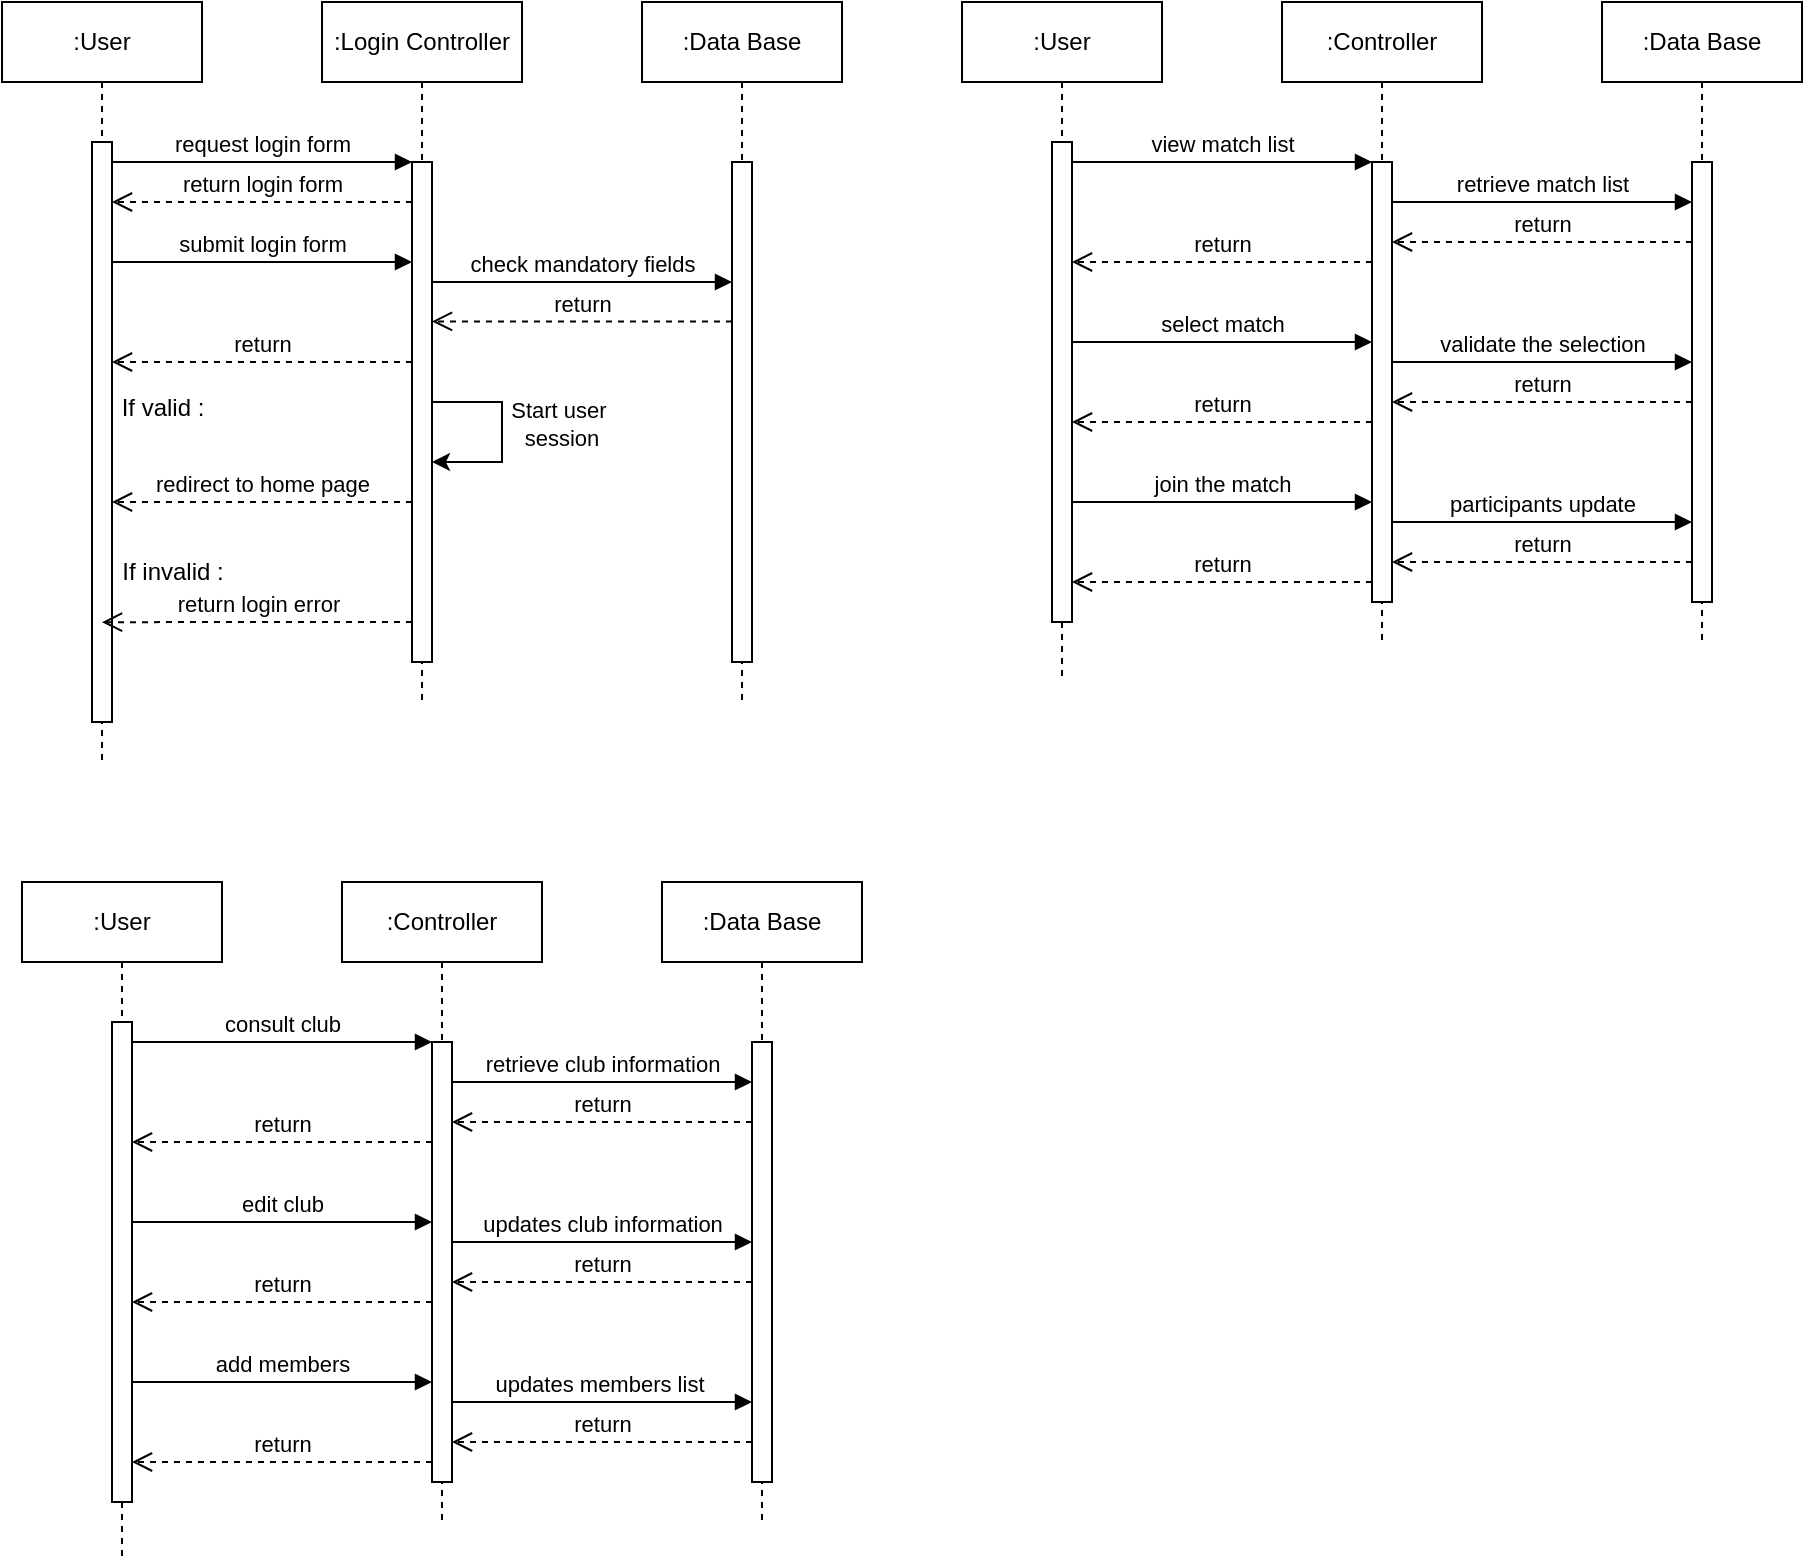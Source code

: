 <mxfile version="26.0.12">
  <diagram name="Page-1" id="2YBvvXClWsGukQMizWep">
    <mxGraphModel dx="1436" dy="744" grid="1" gridSize="10" guides="1" tooltips="1" connect="1" arrows="1" fold="1" page="1" pageScale="1" pageWidth="850" pageHeight="1100" math="0" shadow="0">
      <root>
        <mxCell id="0" />
        <mxCell id="1" parent="0" />
        <mxCell id="aM9ryv3xv72pqoxQDRHE-1" value=":User" style="shape=umlLifeline;perimeter=lifelinePerimeter;whiteSpace=wrap;html=1;container=0;dropTarget=0;collapsible=0;recursiveResize=0;outlineConnect=0;portConstraint=eastwest;newEdgeStyle={&quot;edgeStyle&quot;:&quot;elbowEdgeStyle&quot;,&quot;elbow&quot;:&quot;vertical&quot;,&quot;curved&quot;:0,&quot;rounded&quot;:0};" parent="1" vertex="1">
          <mxGeometry x="40" y="40" width="100" height="380" as="geometry" />
        </mxCell>
        <mxCell id="aM9ryv3xv72pqoxQDRHE-2" value="" style="html=1;points=[];perimeter=orthogonalPerimeter;outlineConnect=0;targetShapes=umlLifeline;portConstraint=eastwest;newEdgeStyle={&quot;edgeStyle&quot;:&quot;elbowEdgeStyle&quot;,&quot;elbow&quot;:&quot;vertical&quot;,&quot;curved&quot;:0,&quot;rounded&quot;:0};" parent="aM9ryv3xv72pqoxQDRHE-1" vertex="1">
          <mxGeometry x="45" y="70" width="10" height="290" as="geometry" />
        </mxCell>
        <mxCell id="aM9ryv3xv72pqoxQDRHE-5" value=":Login Controller" style="shape=umlLifeline;perimeter=lifelinePerimeter;whiteSpace=wrap;html=1;container=0;dropTarget=0;collapsible=0;recursiveResize=0;outlineConnect=0;portConstraint=eastwest;newEdgeStyle={&quot;edgeStyle&quot;:&quot;elbowEdgeStyle&quot;,&quot;elbow&quot;:&quot;vertical&quot;,&quot;curved&quot;:0,&quot;rounded&quot;:0};" parent="1" vertex="1">
          <mxGeometry x="200" y="40" width="100" height="350" as="geometry" />
        </mxCell>
        <mxCell id="aM9ryv3xv72pqoxQDRHE-6" value="" style="html=1;points=[];perimeter=orthogonalPerimeter;outlineConnect=0;targetShapes=umlLifeline;portConstraint=eastwest;newEdgeStyle={&quot;edgeStyle&quot;:&quot;elbowEdgeStyle&quot;,&quot;elbow&quot;:&quot;vertical&quot;,&quot;curved&quot;:0,&quot;rounded&quot;:0};" parent="aM9ryv3xv72pqoxQDRHE-5" vertex="1">
          <mxGeometry x="45" y="80" width="10" height="250" as="geometry" />
        </mxCell>
        <mxCell id="JOhjw0ttn9zo3ps_dZdy-52" value="" style="endArrow=none;html=1;rounded=0;startArrow=classic;startFill=1;" edge="1" parent="aM9ryv3xv72pqoxQDRHE-5">
          <mxGeometry width="50" height="50" relative="1" as="geometry">
            <mxPoint x="55" y="230" as="sourcePoint" />
            <mxPoint x="55" y="200" as="targetPoint" />
            <Array as="points">
              <mxPoint x="90" y="230" />
              <mxPoint x="90" y="200" />
            </Array>
          </mxGeometry>
        </mxCell>
        <mxCell id="aM9ryv3xv72pqoxQDRHE-7" value="request login form" style="html=1;verticalAlign=bottom;endArrow=block;edgeStyle=elbowEdgeStyle;elbow=vertical;curved=0;rounded=0;" parent="1" source="aM9ryv3xv72pqoxQDRHE-2" target="aM9ryv3xv72pqoxQDRHE-6" edge="1">
          <mxGeometry relative="1" as="geometry">
            <mxPoint x="155" y="130" as="sourcePoint" />
            <Array as="points">
              <mxPoint x="140" y="120" />
            </Array>
          </mxGeometry>
        </mxCell>
        <mxCell id="JOhjw0ttn9zo3ps_dZdy-1" value=":Data Base" style="shape=umlLifeline;perimeter=lifelinePerimeter;whiteSpace=wrap;html=1;container=0;dropTarget=0;collapsible=0;recursiveResize=0;outlineConnect=0;portConstraint=eastwest;newEdgeStyle={&quot;edgeStyle&quot;:&quot;elbowEdgeStyle&quot;,&quot;elbow&quot;:&quot;vertical&quot;,&quot;curved&quot;:0,&quot;rounded&quot;:0};" vertex="1" parent="1">
          <mxGeometry x="360" y="40" width="100" height="350" as="geometry" />
        </mxCell>
        <mxCell id="JOhjw0ttn9zo3ps_dZdy-2" value="" style="html=1;points=[];perimeter=orthogonalPerimeter;outlineConnect=0;targetShapes=umlLifeline;portConstraint=eastwest;newEdgeStyle={&quot;edgeStyle&quot;:&quot;elbowEdgeStyle&quot;,&quot;elbow&quot;:&quot;vertical&quot;,&quot;curved&quot;:0,&quot;rounded&quot;:0};" vertex="1" parent="JOhjw0ttn9zo3ps_dZdy-1">
          <mxGeometry x="45" y="80" width="10" height="250" as="geometry" />
        </mxCell>
        <mxCell id="JOhjw0ttn9zo3ps_dZdy-5" value="return login form" style="html=1;verticalAlign=bottom;endArrow=open;dashed=1;endSize=8;edgeStyle=elbowEdgeStyle;elbow=vertical;curved=0;rounded=0;" edge="1" parent="1" source="aM9ryv3xv72pqoxQDRHE-6" target="aM9ryv3xv72pqoxQDRHE-2">
          <mxGeometry relative="1" as="geometry">
            <mxPoint x="100" y="140" as="targetPoint" />
            <Array as="points">
              <mxPoint x="150" y="140" />
            </Array>
            <mxPoint x="230" y="140" as="sourcePoint" />
          </mxGeometry>
        </mxCell>
        <mxCell id="JOhjw0ttn9zo3ps_dZdy-7" value="submit login form" style="html=1;verticalAlign=bottom;endArrow=block;edgeStyle=elbowEdgeStyle;elbow=vertical;curved=0;rounded=0;" edge="1" parent="1">
          <mxGeometry relative="1" as="geometry">
            <mxPoint x="95" y="170" as="sourcePoint" />
            <Array as="points">
              <mxPoint x="135" y="170" />
            </Array>
            <mxPoint x="245" y="170" as="targetPoint" />
          </mxGeometry>
        </mxCell>
        <mxCell id="JOhjw0ttn9zo3ps_dZdy-8" value="check mandatory fields" style="html=1;verticalAlign=bottom;endArrow=block;edgeStyle=elbowEdgeStyle;elbow=vertical;curved=0;rounded=0;" edge="1" parent="1">
          <mxGeometry relative="1" as="geometry">
            <mxPoint x="255" y="180" as="sourcePoint" />
            <Array as="points">
              <mxPoint x="300" y="180" />
            </Array>
            <mxPoint x="405" y="180" as="targetPoint" />
          </mxGeometry>
        </mxCell>
        <mxCell id="JOhjw0ttn9zo3ps_dZdy-9" value="return" style="html=1;verticalAlign=bottom;endArrow=open;dashed=1;endSize=8;edgeStyle=elbowEdgeStyle;elbow=vertical;curved=0;rounded=0;" edge="1" parent="1">
          <mxGeometry relative="1" as="geometry">
            <mxPoint x="255" y="199.71" as="targetPoint" />
            <Array as="points">
              <mxPoint x="310" y="199.71" />
            </Array>
            <mxPoint x="405" y="199.71" as="sourcePoint" />
          </mxGeometry>
        </mxCell>
        <mxCell id="JOhjw0ttn9zo3ps_dZdy-10" value="return" style="html=1;verticalAlign=bottom;endArrow=open;dashed=1;endSize=8;edgeStyle=elbowEdgeStyle;elbow=horizontal;curved=0;rounded=0;" edge="1" parent="1">
          <mxGeometry relative="1" as="geometry">
            <mxPoint x="95" y="220" as="targetPoint" />
            <Array as="points">
              <mxPoint x="150" y="220" />
            </Array>
            <mxPoint x="245" y="220" as="sourcePoint" />
            <mxPoint as="offset" />
          </mxGeometry>
        </mxCell>
        <mxCell id="JOhjw0ttn9zo3ps_dZdy-15" value="redirect to home page" style="html=1;verticalAlign=bottom;endArrow=open;dashed=1;endSize=8;edgeStyle=elbowEdgeStyle;elbow=vertical;curved=0;rounded=0;" edge="1" parent="1">
          <mxGeometry relative="1" as="geometry">
            <mxPoint x="95" y="290" as="targetPoint" />
            <Array as="points">
              <mxPoint x="140" y="290" />
            </Array>
            <mxPoint x="245" y="290" as="sourcePoint" />
          </mxGeometry>
        </mxCell>
        <mxCell id="JOhjw0ttn9zo3ps_dZdy-16" value=":User" style="shape=umlLifeline;perimeter=lifelinePerimeter;whiteSpace=wrap;html=1;container=0;dropTarget=0;collapsible=0;recursiveResize=0;outlineConnect=0;portConstraint=eastwest;newEdgeStyle={&quot;edgeStyle&quot;:&quot;elbowEdgeStyle&quot;,&quot;elbow&quot;:&quot;vertical&quot;,&quot;curved&quot;:0,&quot;rounded&quot;:0};" vertex="1" parent="1">
          <mxGeometry x="520" y="40" width="100" height="340" as="geometry" />
        </mxCell>
        <mxCell id="JOhjw0ttn9zo3ps_dZdy-17" value="" style="html=1;points=[];perimeter=orthogonalPerimeter;outlineConnect=0;targetShapes=umlLifeline;portConstraint=eastwest;newEdgeStyle={&quot;edgeStyle&quot;:&quot;elbowEdgeStyle&quot;,&quot;elbow&quot;:&quot;vertical&quot;,&quot;curved&quot;:0,&quot;rounded&quot;:0};" vertex="1" parent="JOhjw0ttn9zo3ps_dZdy-16">
          <mxGeometry x="45" y="70" width="10" height="240" as="geometry" />
        </mxCell>
        <mxCell id="JOhjw0ttn9zo3ps_dZdy-18" value=":Controller" style="shape=umlLifeline;perimeter=lifelinePerimeter;whiteSpace=wrap;html=1;container=0;dropTarget=0;collapsible=0;recursiveResize=0;outlineConnect=0;portConstraint=eastwest;newEdgeStyle={&quot;edgeStyle&quot;:&quot;elbowEdgeStyle&quot;,&quot;elbow&quot;:&quot;vertical&quot;,&quot;curved&quot;:0,&quot;rounded&quot;:0};" vertex="1" parent="1">
          <mxGeometry x="680" y="40" width="100" height="320" as="geometry" />
        </mxCell>
        <mxCell id="JOhjw0ttn9zo3ps_dZdy-19" value="" style="html=1;points=[];perimeter=orthogonalPerimeter;outlineConnect=0;targetShapes=umlLifeline;portConstraint=eastwest;newEdgeStyle={&quot;edgeStyle&quot;:&quot;elbowEdgeStyle&quot;,&quot;elbow&quot;:&quot;vertical&quot;,&quot;curved&quot;:0,&quot;rounded&quot;:0};" vertex="1" parent="JOhjw0ttn9zo3ps_dZdy-18">
          <mxGeometry x="45" y="80" width="10" height="220" as="geometry" />
        </mxCell>
        <mxCell id="JOhjw0ttn9zo3ps_dZdy-20" value="view match list" style="html=1;verticalAlign=bottom;endArrow=block;edgeStyle=elbowEdgeStyle;elbow=vertical;curved=0;rounded=0;" edge="1" parent="1" source="JOhjw0ttn9zo3ps_dZdy-17" target="JOhjw0ttn9zo3ps_dZdy-19">
          <mxGeometry relative="1" as="geometry">
            <mxPoint x="635" y="130" as="sourcePoint" />
            <Array as="points">
              <mxPoint x="620" y="120" />
            </Array>
          </mxGeometry>
        </mxCell>
        <mxCell id="JOhjw0ttn9zo3ps_dZdy-21" value=":Data Base" style="shape=umlLifeline;perimeter=lifelinePerimeter;whiteSpace=wrap;html=1;container=0;dropTarget=0;collapsible=0;recursiveResize=0;outlineConnect=0;portConstraint=eastwest;newEdgeStyle={&quot;edgeStyle&quot;:&quot;elbowEdgeStyle&quot;,&quot;elbow&quot;:&quot;vertical&quot;,&quot;curved&quot;:0,&quot;rounded&quot;:0};" vertex="1" parent="1">
          <mxGeometry x="840" y="40" width="100" height="320" as="geometry" />
        </mxCell>
        <mxCell id="JOhjw0ttn9zo3ps_dZdy-22" value="" style="html=1;points=[];perimeter=orthogonalPerimeter;outlineConnect=0;targetShapes=umlLifeline;portConstraint=eastwest;newEdgeStyle={&quot;edgeStyle&quot;:&quot;elbowEdgeStyle&quot;,&quot;elbow&quot;:&quot;vertical&quot;,&quot;curved&quot;:0,&quot;rounded&quot;:0};" vertex="1" parent="JOhjw0ttn9zo3ps_dZdy-21">
          <mxGeometry x="45" y="80" width="10" height="220" as="geometry" />
        </mxCell>
        <mxCell id="JOhjw0ttn9zo3ps_dZdy-23" value="retrieve match list" style="html=1;verticalAlign=bottom;endArrow=block;edgeStyle=elbowEdgeStyle;elbow=vertical;curved=0;rounded=0;" edge="1" parent="1" source="JOhjw0ttn9zo3ps_dZdy-19" target="JOhjw0ttn9zo3ps_dZdy-22">
          <mxGeometry relative="1" as="geometry">
            <mxPoint x="740" y="140" as="sourcePoint" />
            <Array as="points">
              <mxPoint x="775" y="140" />
            </Array>
            <mxPoint x="880" y="140" as="targetPoint" />
          </mxGeometry>
        </mxCell>
        <mxCell id="JOhjw0ttn9zo3ps_dZdy-24" value="return" style="html=1;verticalAlign=bottom;endArrow=open;dashed=1;endSize=8;edgeStyle=elbowEdgeStyle;elbow=vertical;curved=0;rounded=0;" edge="1" parent="1">
          <mxGeometry relative="1" as="geometry">
            <mxPoint x="735" y="160" as="targetPoint" />
            <Array as="points">
              <mxPoint x="785" y="160" />
            </Array>
            <mxPoint x="885" y="160" as="sourcePoint" />
          </mxGeometry>
        </mxCell>
        <mxCell id="JOhjw0ttn9zo3ps_dZdy-25" value="return" style="html=1;verticalAlign=bottom;endArrow=open;dashed=1;endSize=8;edgeStyle=elbowEdgeStyle;elbow=vertical;curved=0;rounded=0;" edge="1" parent="1" source="JOhjw0ttn9zo3ps_dZdy-19" target="JOhjw0ttn9zo3ps_dZdy-17">
          <mxGeometry relative="1" as="geometry">
            <mxPoint x="580" y="170" as="targetPoint" />
            <Array as="points">
              <mxPoint x="635" y="170" />
            </Array>
            <mxPoint x="720" y="170" as="sourcePoint" />
          </mxGeometry>
        </mxCell>
        <mxCell id="JOhjw0ttn9zo3ps_dZdy-26" value="select match" style="html=1;verticalAlign=bottom;endArrow=block;edgeStyle=elbowEdgeStyle;elbow=vertical;curved=0;rounded=0;" edge="1" parent="1" source="JOhjw0ttn9zo3ps_dZdy-17" target="JOhjw0ttn9zo3ps_dZdy-19">
          <mxGeometry relative="1" as="geometry">
            <mxPoint x="590" y="210" as="sourcePoint" />
            <Array as="points">
              <mxPoint x="615" y="210" />
            </Array>
            <mxPoint x="720" y="210" as="targetPoint" />
          </mxGeometry>
        </mxCell>
        <mxCell id="JOhjw0ttn9zo3ps_dZdy-27" value="validate the selection" style="html=1;verticalAlign=bottom;endArrow=block;edgeStyle=elbowEdgeStyle;elbow=vertical;curved=0;rounded=0;" edge="1" parent="1" source="JOhjw0ttn9zo3ps_dZdy-19" target="JOhjw0ttn9zo3ps_dZdy-22">
          <mxGeometry relative="1" as="geometry">
            <mxPoint x="740" y="220" as="sourcePoint" />
            <Array as="points">
              <mxPoint x="780" y="220" />
            </Array>
            <mxPoint x="880" y="220" as="targetPoint" />
          </mxGeometry>
        </mxCell>
        <mxCell id="JOhjw0ttn9zo3ps_dZdy-28" value="return" style="html=1;verticalAlign=bottom;endArrow=open;dashed=1;endSize=8;edgeStyle=elbowEdgeStyle;elbow=vertical;curved=0;rounded=0;" edge="1" parent="1" source="JOhjw0ttn9zo3ps_dZdy-22" target="JOhjw0ttn9zo3ps_dZdy-19">
          <mxGeometry relative="1" as="geometry">
            <mxPoint x="740" y="240" as="targetPoint" />
            <Array as="points">
              <mxPoint x="790" y="240" />
            </Array>
            <mxPoint x="880" y="240" as="sourcePoint" />
          </mxGeometry>
        </mxCell>
        <mxCell id="JOhjw0ttn9zo3ps_dZdy-29" value="return" style="html=1;verticalAlign=bottom;endArrow=open;dashed=1;endSize=8;edgeStyle=elbowEdgeStyle;elbow=vertical;curved=0;rounded=0;" edge="1" parent="1" source="JOhjw0ttn9zo3ps_dZdy-19" target="JOhjw0ttn9zo3ps_dZdy-17">
          <mxGeometry relative="1" as="geometry">
            <mxPoint x="580" y="250" as="targetPoint" />
            <Array as="points">
              <mxPoint x="630" y="250" />
            </Array>
            <mxPoint x="720" y="250" as="sourcePoint" />
          </mxGeometry>
        </mxCell>
        <mxCell id="JOhjw0ttn9zo3ps_dZdy-30" value="join the match" style="html=1;verticalAlign=bottom;endArrow=block;edgeStyle=elbowEdgeStyle;elbow=vertical;curved=0;rounded=0;" edge="1" parent="1" source="JOhjw0ttn9zo3ps_dZdy-17" target="JOhjw0ttn9zo3ps_dZdy-19">
          <mxGeometry relative="1" as="geometry">
            <mxPoint x="580" y="290" as="sourcePoint" />
            <Array as="points">
              <mxPoint x="625" y="290" />
            </Array>
            <mxPoint x="720" y="290" as="targetPoint" />
          </mxGeometry>
        </mxCell>
        <mxCell id="JOhjw0ttn9zo3ps_dZdy-31" value="participants update" style="html=1;verticalAlign=bottom;endArrow=block;edgeStyle=elbowEdgeStyle;elbow=vertical;curved=0;rounded=0;" edge="1" parent="1" source="JOhjw0ttn9zo3ps_dZdy-19" target="JOhjw0ttn9zo3ps_dZdy-22">
          <mxGeometry relative="1" as="geometry">
            <mxPoint x="740" y="300" as="sourcePoint" />
            <Array as="points">
              <mxPoint x="775" y="300" />
            </Array>
            <mxPoint x="880" y="300" as="targetPoint" />
          </mxGeometry>
        </mxCell>
        <mxCell id="JOhjw0ttn9zo3ps_dZdy-32" value="return" style="html=1;verticalAlign=bottom;endArrow=open;dashed=1;endSize=8;edgeStyle=elbowEdgeStyle;elbow=vertical;curved=0;rounded=0;" edge="1" parent="1" source="JOhjw0ttn9zo3ps_dZdy-22" target="JOhjw0ttn9zo3ps_dZdy-19">
          <mxGeometry relative="1" as="geometry">
            <mxPoint x="740" y="320" as="targetPoint" />
            <Array as="points">
              <mxPoint x="785" y="320" />
            </Array>
            <mxPoint x="880" y="320" as="sourcePoint" />
          </mxGeometry>
        </mxCell>
        <mxCell id="JOhjw0ttn9zo3ps_dZdy-33" value="return" style="html=1;verticalAlign=bottom;endArrow=open;dashed=1;endSize=8;edgeStyle=elbowEdgeStyle;elbow=vertical;curved=0;rounded=0;" edge="1" parent="1" source="JOhjw0ttn9zo3ps_dZdy-19" target="JOhjw0ttn9zo3ps_dZdy-17">
          <mxGeometry relative="1" as="geometry">
            <mxPoint x="580" y="330" as="targetPoint" />
            <Array as="points">
              <mxPoint x="620" y="330" />
            </Array>
            <mxPoint x="720" y="330" as="sourcePoint" />
          </mxGeometry>
        </mxCell>
        <mxCell id="JOhjw0ttn9zo3ps_dZdy-34" value=":User" style="shape=umlLifeline;perimeter=lifelinePerimeter;whiteSpace=wrap;html=1;container=0;dropTarget=0;collapsible=0;recursiveResize=0;outlineConnect=0;portConstraint=eastwest;newEdgeStyle={&quot;edgeStyle&quot;:&quot;elbowEdgeStyle&quot;,&quot;elbow&quot;:&quot;vertical&quot;,&quot;curved&quot;:0,&quot;rounded&quot;:0};" vertex="1" parent="1">
          <mxGeometry x="50" y="480" width="100" height="340" as="geometry" />
        </mxCell>
        <mxCell id="JOhjw0ttn9zo3ps_dZdy-35" value="" style="html=1;points=[];perimeter=orthogonalPerimeter;outlineConnect=0;targetShapes=umlLifeline;portConstraint=eastwest;newEdgeStyle={&quot;edgeStyle&quot;:&quot;elbowEdgeStyle&quot;,&quot;elbow&quot;:&quot;vertical&quot;,&quot;curved&quot;:0,&quot;rounded&quot;:0};" vertex="1" parent="JOhjw0ttn9zo3ps_dZdy-34">
          <mxGeometry x="45" y="70" width="10" height="240" as="geometry" />
        </mxCell>
        <mxCell id="JOhjw0ttn9zo3ps_dZdy-36" value=":Controller" style="shape=umlLifeline;perimeter=lifelinePerimeter;whiteSpace=wrap;html=1;container=0;dropTarget=0;collapsible=0;recursiveResize=0;outlineConnect=0;portConstraint=eastwest;newEdgeStyle={&quot;edgeStyle&quot;:&quot;elbowEdgeStyle&quot;,&quot;elbow&quot;:&quot;vertical&quot;,&quot;curved&quot;:0,&quot;rounded&quot;:0};" vertex="1" parent="1">
          <mxGeometry x="210" y="480" width="100" height="320" as="geometry" />
        </mxCell>
        <mxCell id="JOhjw0ttn9zo3ps_dZdy-37" value="" style="html=1;points=[];perimeter=orthogonalPerimeter;outlineConnect=0;targetShapes=umlLifeline;portConstraint=eastwest;newEdgeStyle={&quot;edgeStyle&quot;:&quot;elbowEdgeStyle&quot;,&quot;elbow&quot;:&quot;vertical&quot;,&quot;curved&quot;:0,&quot;rounded&quot;:0};" vertex="1" parent="JOhjw0ttn9zo3ps_dZdy-36">
          <mxGeometry x="45" y="80" width="10" height="220" as="geometry" />
        </mxCell>
        <mxCell id="JOhjw0ttn9zo3ps_dZdy-38" value="consult club" style="html=1;verticalAlign=bottom;endArrow=block;edgeStyle=elbowEdgeStyle;elbow=vertical;curved=0;rounded=0;" edge="1" parent="1" source="JOhjw0ttn9zo3ps_dZdy-35" target="JOhjw0ttn9zo3ps_dZdy-37">
          <mxGeometry relative="1" as="geometry">
            <mxPoint x="165" y="570" as="sourcePoint" />
            <Array as="points">
              <mxPoint x="150" y="560" />
            </Array>
          </mxGeometry>
        </mxCell>
        <mxCell id="JOhjw0ttn9zo3ps_dZdy-39" value=":Data Base" style="shape=umlLifeline;perimeter=lifelinePerimeter;whiteSpace=wrap;html=1;container=0;dropTarget=0;collapsible=0;recursiveResize=0;outlineConnect=0;portConstraint=eastwest;newEdgeStyle={&quot;edgeStyle&quot;:&quot;elbowEdgeStyle&quot;,&quot;elbow&quot;:&quot;vertical&quot;,&quot;curved&quot;:0,&quot;rounded&quot;:0};" vertex="1" parent="1">
          <mxGeometry x="370" y="480" width="100" height="320" as="geometry" />
        </mxCell>
        <mxCell id="JOhjw0ttn9zo3ps_dZdy-40" value="" style="html=1;points=[];perimeter=orthogonalPerimeter;outlineConnect=0;targetShapes=umlLifeline;portConstraint=eastwest;newEdgeStyle={&quot;edgeStyle&quot;:&quot;elbowEdgeStyle&quot;,&quot;elbow&quot;:&quot;vertical&quot;,&quot;curved&quot;:0,&quot;rounded&quot;:0};" vertex="1" parent="JOhjw0ttn9zo3ps_dZdy-39">
          <mxGeometry x="45" y="80" width="10" height="220" as="geometry" />
        </mxCell>
        <mxCell id="JOhjw0ttn9zo3ps_dZdy-41" value="retrieve club information" style="html=1;verticalAlign=bottom;endArrow=block;edgeStyle=elbowEdgeStyle;elbow=vertical;curved=0;rounded=0;" edge="1" parent="1" source="JOhjw0ttn9zo3ps_dZdy-37" target="JOhjw0ttn9zo3ps_dZdy-40">
          <mxGeometry relative="1" as="geometry">
            <mxPoint x="270" y="580" as="sourcePoint" />
            <Array as="points">
              <mxPoint x="305" y="580" />
            </Array>
            <mxPoint x="410" y="580" as="targetPoint" />
          </mxGeometry>
        </mxCell>
        <mxCell id="JOhjw0ttn9zo3ps_dZdy-42" value="return" style="html=1;verticalAlign=bottom;endArrow=open;dashed=1;endSize=8;edgeStyle=elbowEdgeStyle;elbow=vertical;curved=0;rounded=0;" edge="1" parent="1">
          <mxGeometry relative="1" as="geometry">
            <mxPoint x="265" y="600" as="targetPoint" />
            <Array as="points">
              <mxPoint x="315" y="600" />
            </Array>
            <mxPoint x="415" y="600" as="sourcePoint" />
          </mxGeometry>
        </mxCell>
        <mxCell id="JOhjw0ttn9zo3ps_dZdy-43" value="return" style="html=1;verticalAlign=bottom;endArrow=open;dashed=1;endSize=8;edgeStyle=elbowEdgeStyle;elbow=vertical;curved=0;rounded=0;" edge="1" parent="1" source="JOhjw0ttn9zo3ps_dZdy-37" target="JOhjw0ttn9zo3ps_dZdy-35">
          <mxGeometry relative="1" as="geometry">
            <mxPoint x="110" y="610" as="targetPoint" />
            <Array as="points">
              <mxPoint x="165" y="610" />
            </Array>
            <mxPoint x="250" y="610" as="sourcePoint" />
          </mxGeometry>
        </mxCell>
        <mxCell id="JOhjw0ttn9zo3ps_dZdy-44" value="edit club" style="html=1;verticalAlign=bottom;endArrow=block;edgeStyle=elbowEdgeStyle;elbow=vertical;curved=0;rounded=0;" edge="1" parent="1" source="JOhjw0ttn9zo3ps_dZdy-35" target="JOhjw0ttn9zo3ps_dZdy-37">
          <mxGeometry relative="1" as="geometry">
            <mxPoint x="120" y="650" as="sourcePoint" />
            <Array as="points">
              <mxPoint x="145" y="650" />
            </Array>
            <mxPoint x="250" y="650" as="targetPoint" />
          </mxGeometry>
        </mxCell>
        <mxCell id="JOhjw0ttn9zo3ps_dZdy-45" value="updates club information" style="html=1;verticalAlign=bottom;endArrow=block;edgeStyle=elbowEdgeStyle;elbow=vertical;curved=0;rounded=0;" edge="1" parent="1" source="JOhjw0ttn9zo3ps_dZdy-37" target="JOhjw0ttn9zo3ps_dZdy-40">
          <mxGeometry relative="1" as="geometry">
            <mxPoint x="270" y="660" as="sourcePoint" />
            <Array as="points">
              <mxPoint x="310" y="660" />
            </Array>
            <mxPoint x="410" y="660" as="targetPoint" />
          </mxGeometry>
        </mxCell>
        <mxCell id="JOhjw0ttn9zo3ps_dZdy-46" value="return" style="html=1;verticalAlign=bottom;endArrow=open;dashed=1;endSize=8;edgeStyle=elbowEdgeStyle;elbow=vertical;curved=0;rounded=0;" edge="1" parent="1" source="JOhjw0ttn9zo3ps_dZdy-40" target="JOhjw0ttn9zo3ps_dZdy-37">
          <mxGeometry relative="1" as="geometry">
            <mxPoint x="270" y="680" as="targetPoint" />
            <Array as="points">
              <mxPoint x="320" y="680" />
            </Array>
            <mxPoint x="410" y="680" as="sourcePoint" />
          </mxGeometry>
        </mxCell>
        <mxCell id="JOhjw0ttn9zo3ps_dZdy-47" value="return" style="html=1;verticalAlign=bottom;endArrow=open;dashed=1;endSize=8;edgeStyle=elbowEdgeStyle;elbow=vertical;curved=0;rounded=0;" edge="1" parent="1" source="JOhjw0ttn9zo3ps_dZdy-37" target="JOhjw0ttn9zo3ps_dZdy-35">
          <mxGeometry relative="1" as="geometry">
            <mxPoint x="110" y="690" as="targetPoint" />
            <Array as="points">
              <mxPoint x="160" y="690" />
            </Array>
            <mxPoint x="250" y="690" as="sourcePoint" />
          </mxGeometry>
        </mxCell>
        <mxCell id="JOhjw0ttn9zo3ps_dZdy-48" value="add members" style="html=1;verticalAlign=bottom;endArrow=block;edgeStyle=elbowEdgeStyle;elbow=vertical;curved=0;rounded=0;" edge="1" parent="1" source="JOhjw0ttn9zo3ps_dZdy-35" target="JOhjw0ttn9zo3ps_dZdy-37">
          <mxGeometry relative="1" as="geometry">
            <mxPoint x="110" y="730" as="sourcePoint" />
            <Array as="points">
              <mxPoint x="155" y="730" />
            </Array>
            <mxPoint x="250" y="730" as="targetPoint" />
          </mxGeometry>
        </mxCell>
        <mxCell id="JOhjw0ttn9zo3ps_dZdy-49" value="updates members list&amp;nbsp;" style="html=1;verticalAlign=bottom;endArrow=block;edgeStyle=elbowEdgeStyle;elbow=vertical;curved=0;rounded=0;" edge="1" parent="1" source="JOhjw0ttn9zo3ps_dZdy-37" target="JOhjw0ttn9zo3ps_dZdy-40">
          <mxGeometry relative="1" as="geometry">
            <mxPoint x="270" y="740" as="sourcePoint" />
            <Array as="points">
              <mxPoint x="305" y="740" />
            </Array>
            <mxPoint x="410" y="740" as="targetPoint" />
          </mxGeometry>
        </mxCell>
        <mxCell id="JOhjw0ttn9zo3ps_dZdy-50" value="return" style="html=1;verticalAlign=bottom;endArrow=open;dashed=1;endSize=8;edgeStyle=elbowEdgeStyle;elbow=vertical;curved=0;rounded=0;" edge="1" parent="1" source="JOhjw0ttn9zo3ps_dZdy-40" target="JOhjw0ttn9zo3ps_dZdy-37">
          <mxGeometry relative="1" as="geometry">
            <mxPoint x="270" y="760" as="targetPoint" />
            <Array as="points">
              <mxPoint x="315" y="760" />
            </Array>
            <mxPoint x="410" y="760" as="sourcePoint" />
          </mxGeometry>
        </mxCell>
        <mxCell id="JOhjw0ttn9zo3ps_dZdy-51" value="return" style="html=1;verticalAlign=bottom;endArrow=open;dashed=1;endSize=8;edgeStyle=elbowEdgeStyle;elbow=vertical;curved=0;rounded=0;" edge="1" parent="1" source="JOhjw0ttn9zo3ps_dZdy-37" target="JOhjw0ttn9zo3ps_dZdy-35">
          <mxGeometry relative="1" as="geometry">
            <mxPoint x="110" y="770" as="targetPoint" />
            <Array as="points">
              <mxPoint x="150" y="770" />
            </Array>
            <mxPoint x="250" y="770" as="sourcePoint" />
          </mxGeometry>
        </mxCell>
        <mxCell id="JOhjw0ttn9zo3ps_dZdy-60" value="&lt;span style=&quot;color: rgb(0, 0, 0); font-family: Helvetica; font-size: 11px; font-style: normal; font-variant-ligatures: normal; font-variant-caps: normal; font-weight: 400; letter-spacing: normal; orphans: 2; text-indent: 0px; text-transform: none; widows: 2; word-spacing: 0px; -webkit-text-stroke-width: 0px; white-space: nowrap; background-color: rgb(255, 255, 255); text-decoration-thickness: initial; text-decoration-style: initial; text-decoration-color: initial; float: none; display: inline !important;&quot;&gt;Start user&amp;nbsp;&lt;/span&gt;&lt;div&gt;&lt;span style=&quot;color: rgb(0, 0, 0); font-family: Helvetica; font-size: 11px; font-style: normal; font-variant-ligatures: normal; font-variant-caps: normal; font-weight: 400; letter-spacing: normal; orphans: 2; text-indent: 0px; text-transform: none; widows: 2; word-spacing: 0px; -webkit-text-stroke-width: 0px; white-space: nowrap; background-color: rgb(255, 255, 255); text-decoration-thickness: initial; text-decoration-style: initial; text-decoration-color: initial; float: none; display: inline !important;&quot;&gt;session&lt;/span&gt;&lt;/div&gt;" style="text;whiteSpace=wrap;html=1;align=center;" vertex="1" parent="1">
          <mxGeometry x="290" y="230" width="60" height="40" as="geometry" />
        </mxCell>
        <mxCell id="JOhjw0ttn9zo3ps_dZdy-61" value="If valid :" style="text;html=1;align=center;verticalAlign=middle;resizable=0;points=[];autosize=1;strokeColor=none;fillColor=none;" vertex="1" parent="1">
          <mxGeometry x="90" y="228" width="60" height="30" as="geometry" />
        </mxCell>
        <mxCell id="JOhjw0ttn9zo3ps_dZdy-63" value="If invalid :" style="text;html=1;align=center;verticalAlign=middle;resizable=0;points=[];autosize=1;strokeColor=none;fillColor=none;" vertex="1" parent="1">
          <mxGeometry x="90" y="310" width="70" height="30" as="geometry" />
        </mxCell>
        <mxCell id="JOhjw0ttn9zo3ps_dZdy-64" value="return login error" style="html=1;verticalAlign=bottom;endArrow=open;dashed=1;endSize=8;edgeStyle=elbowEdgeStyle;elbow=horizontal;curved=0;rounded=0;entryX=0.5;entryY=0.828;entryDx=0;entryDy=0;entryPerimeter=0;" edge="1" parent="1" source="aM9ryv3xv72pqoxQDRHE-6" target="aM9ryv3xv72pqoxQDRHE-2">
          <mxGeometry relative="1" as="geometry">
            <mxPoint x="100" y="350" as="targetPoint" />
            <Array as="points">
              <mxPoint x="145" y="350" />
            </Array>
            <mxPoint x="240" y="350" as="sourcePoint" />
            <mxPoint as="offset" />
          </mxGeometry>
        </mxCell>
      </root>
    </mxGraphModel>
  </diagram>
</mxfile>
